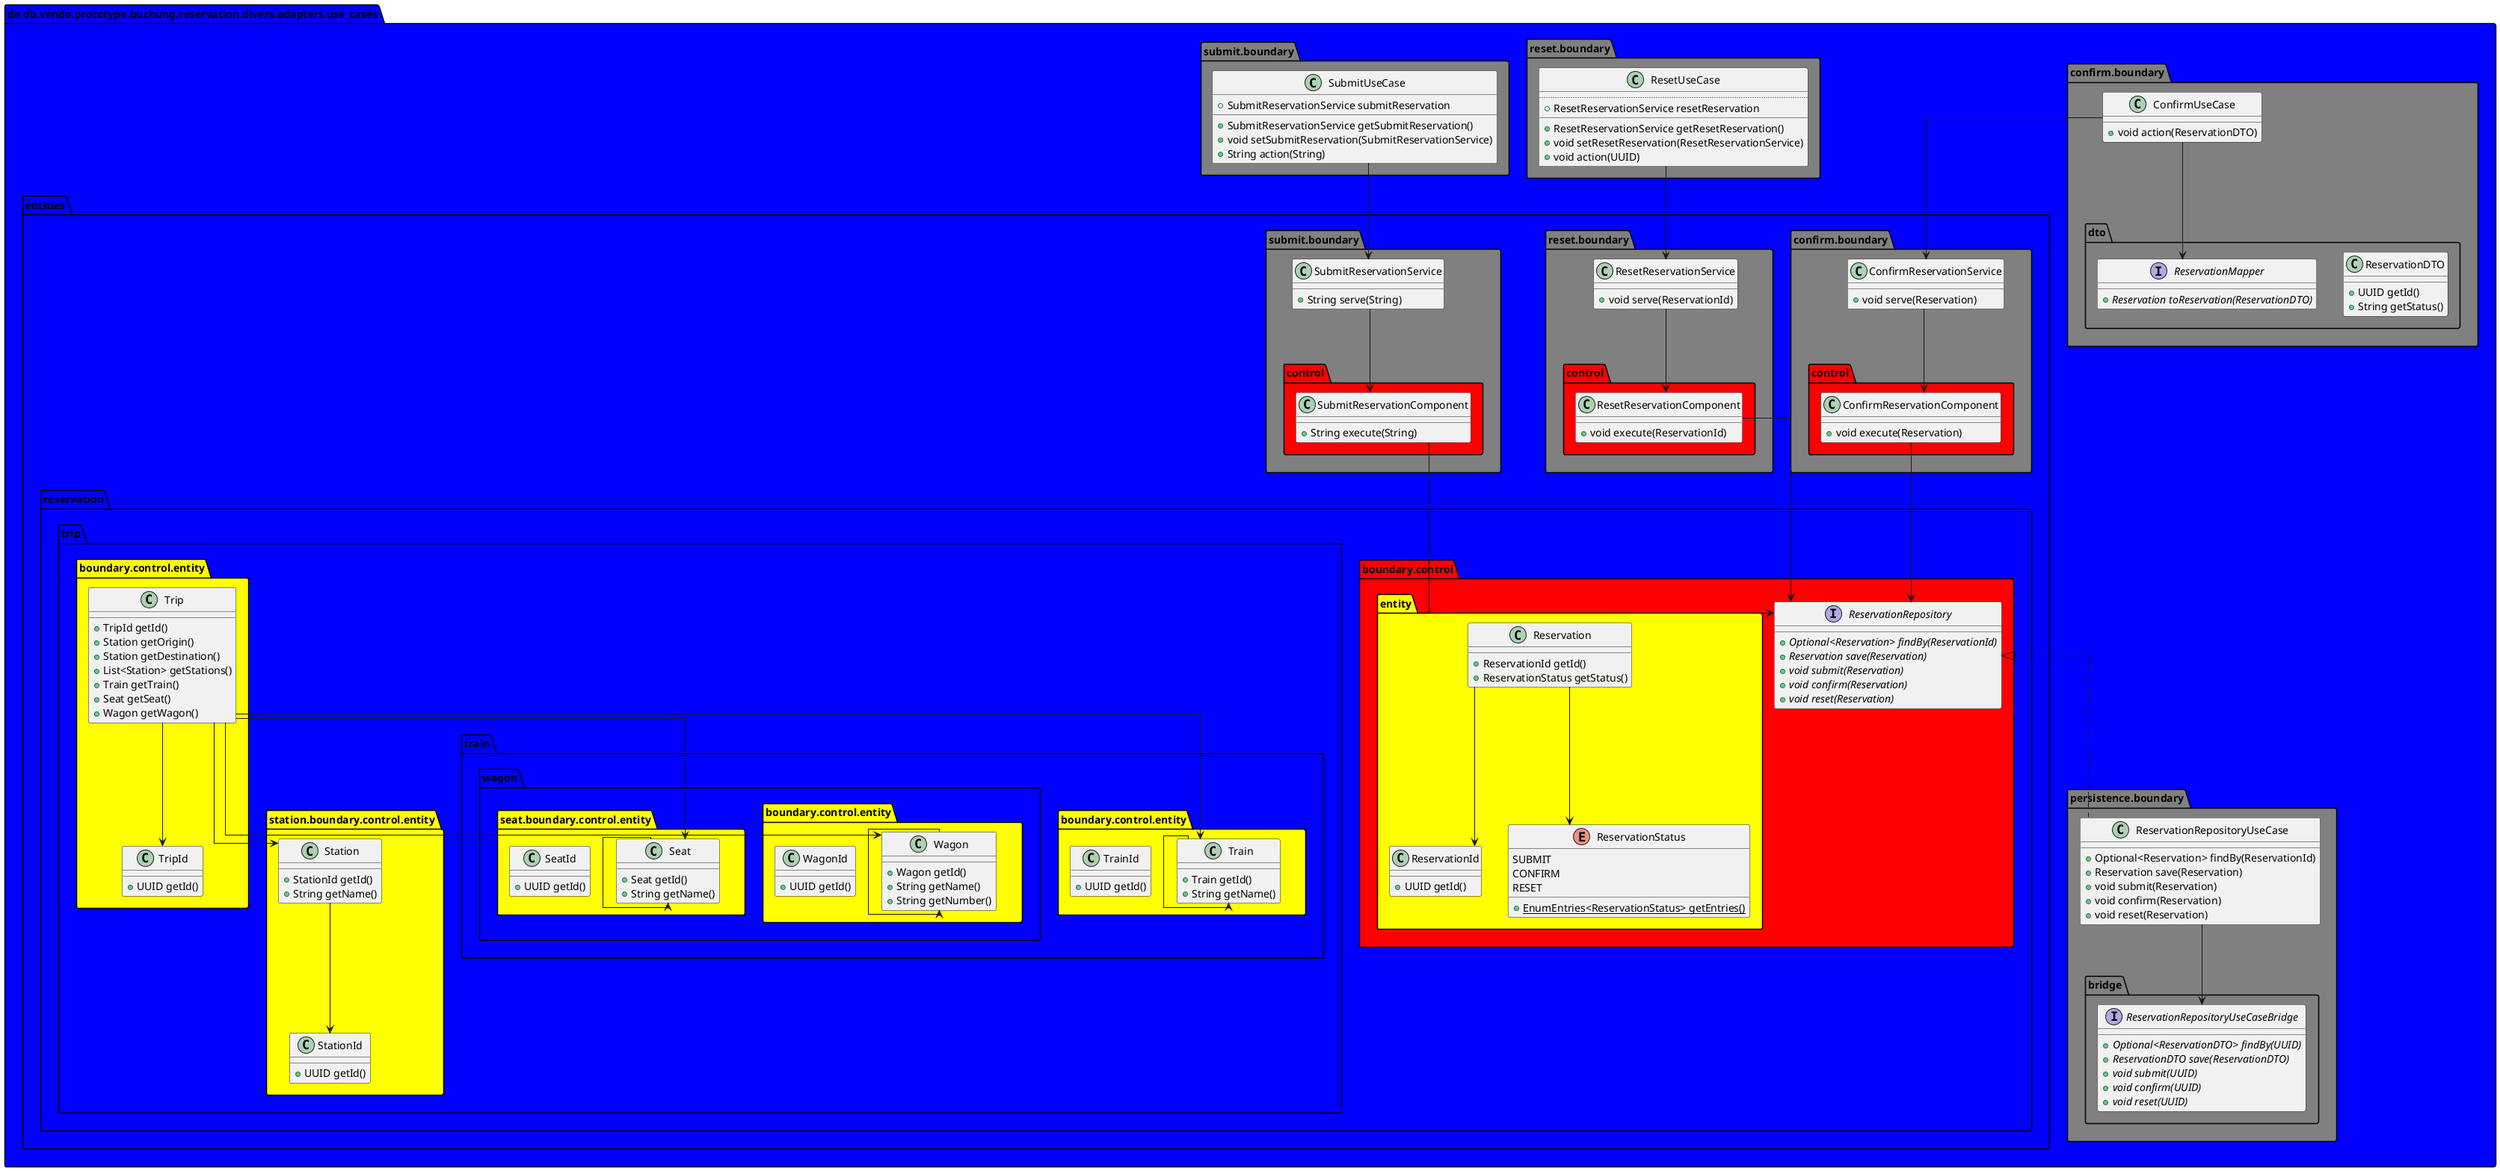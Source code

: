 @startuml
!pragma useIntermediatePackages false
skinparam linetype ortho
show stereotype
package divers as de.db.vendo.prototype.buchung.reservation.divers #blue {}
package adapters as de.db.vendo.prototype.buchung.reservation.divers.adapters #blue {}
package use_cases as de.db.vendo.prototype.buchung.reservation.divers.adapters.use_cases #blue {}
package confirm as de.db.vendo.prototype.buchung.reservation.divers.adapters.use_cases.confirm #blue {}
package boundary as de.db.vendo.prototype.buchung.reservation.divers.adapters.use_cases.confirm.boundary #gray {}
package dto as de.db.vendo.prototype.buchung.reservation.divers.adapters.use_cases.confirm.boundary.dto #gray {}
package entities as de.db.vendo.prototype.buchung.reservation.divers.adapters.use_cases.entities #blue {}
package confirm as de.db.vendo.prototype.buchung.reservation.divers.adapters.use_cases.entities.confirm #blue {}
package boundary as de.db.vendo.prototype.buchung.reservation.divers.adapters.use_cases.entities.confirm.boundary #gray {}
package control as de.db.vendo.prototype.buchung.reservation.divers.adapters.use_cases.entities.confirm.boundary.control #red {}
package reservation as de.db.vendo.prototype.buchung.reservation.divers.adapters.use_cases.entities.reservation #blue {}
package boundary as de.db.vendo.prototype.buchung.reservation.divers.adapters.use_cases.entities.reservation.boundary #gray {}
package control as de.db.vendo.prototype.buchung.reservation.divers.adapters.use_cases.entities.reservation.boundary.control #red {}
package entity as de.db.vendo.prototype.buchung.reservation.divers.adapters.use_cases.entities.reservation.boundary.control.entity #yellow {}
package trip as de.db.vendo.prototype.buchung.reservation.divers.adapters.use_cases.entities.reservation.trip #blue {}
package boundary as de.db.vendo.prototype.buchung.reservation.divers.adapters.use_cases.entities.reservation.trip.boundary #gray {}
package control as de.db.vendo.prototype.buchung.reservation.divers.adapters.use_cases.entities.reservation.trip.boundary.control #red {}
package entity as de.db.vendo.prototype.buchung.reservation.divers.adapters.use_cases.entities.reservation.trip.boundary.control.entity #yellow {}
package station as de.db.vendo.prototype.buchung.reservation.divers.adapters.use_cases.entities.reservation.trip.station #blue {}
package boundary as de.db.vendo.prototype.buchung.reservation.divers.adapters.use_cases.entities.reservation.trip.station.boundary #gray {}
package control as de.db.vendo.prototype.buchung.reservation.divers.adapters.use_cases.entities.reservation.trip.station.boundary.control #red {}
package entity as de.db.vendo.prototype.buchung.reservation.divers.adapters.use_cases.entities.reservation.trip.station.boundary.control.entity #yellow {}
package train as de.db.vendo.prototype.buchung.reservation.divers.adapters.use_cases.entities.reservation.trip.train #blue {}
package boundary as de.db.vendo.prototype.buchung.reservation.divers.adapters.use_cases.entities.reservation.trip.train.boundary #gray {}
package control as de.db.vendo.prototype.buchung.reservation.divers.adapters.use_cases.entities.reservation.trip.train.boundary.control #red {}
package entity as de.db.vendo.prototype.buchung.reservation.divers.adapters.use_cases.entities.reservation.trip.train.boundary.control.entity #yellow {}
package wagon as de.db.vendo.prototype.buchung.reservation.divers.adapters.use_cases.entities.reservation.trip.train.wagon #blue {}
package boundary as de.db.vendo.prototype.buchung.reservation.divers.adapters.use_cases.entities.reservation.trip.train.wagon.boundary #gray {}
package control as de.db.vendo.prototype.buchung.reservation.divers.adapters.use_cases.entities.reservation.trip.train.wagon.boundary.control #red {}
package entity as de.db.vendo.prototype.buchung.reservation.divers.adapters.use_cases.entities.reservation.trip.train.wagon.boundary.control.entity #yellow {}
package seat as de.db.vendo.prototype.buchung.reservation.divers.adapters.use_cases.entities.reservation.trip.train.wagon.seat #blue {}
package boundary as de.db.vendo.prototype.buchung.reservation.divers.adapters.use_cases.entities.reservation.trip.train.wagon.seat.boundary #gray {}
package control as de.db.vendo.prototype.buchung.reservation.divers.adapters.use_cases.entities.reservation.trip.train.wagon.seat.boundary.control #red {}
package entity as de.db.vendo.prototype.buchung.reservation.divers.adapters.use_cases.entities.reservation.trip.train.wagon.seat.boundary.control.entity #yellow {}
package reset as de.db.vendo.prototype.buchung.reservation.divers.adapters.use_cases.entities.reset #blue {}
package boundary as de.db.vendo.prototype.buchung.reservation.divers.adapters.use_cases.entities.reset.boundary #gray {}
package control as de.db.vendo.prototype.buchung.reservation.divers.adapters.use_cases.entities.reset.boundary.control #red {}
package submit as de.db.vendo.prototype.buchung.reservation.divers.adapters.use_cases.entities.submit #blue {}
package boundary as de.db.vendo.prototype.buchung.reservation.divers.adapters.use_cases.entities.submit.boundary #gray {}
package control as de.db.vendo.prototype.buchung.reservation.divers.adapters.use_cases.entities.submit.boundary.control #red {}
package persistence as de.db.vendo.prototype.buchung.reservation.divers.adapters.use_cases.persistence #blue {}
package boundary as de.db.vendo.prototype.buchung.reservation.divers.adapters.use_cases.persistence.boundary #gray {}
package bridge as de.db.vendo.prototype.buchung.reservation.divers.adapters.use_cases.persistence.boundary.bridge #gray {}
package reset as de.db.vendo.prototype.buchung.reservation.divers.adapters.use_cases.reset #blue {}
package boundary as de.db.vendo.prototype.buchung.reservation.divers.adapters.use_cases.reset.boundary #gray {}
package submit as de.db.vendo.prototype.buchung.reservation.divers.adapters.use_cases.submit #blue {}
package boundary as de.db.vendo.prototype.buchung.reservation.divers.adapters.use_cases.submit.boundary #gray {}

class "ConfirmUseCase" as de.db.vendo.prototype.buchung.reservation.divers.adapters.use_cases.confirm.boundary.ConfirmUseCase {
  +void action(ReservationDTO)
}
class "ReservationDTO" as de.db.vendo.prototype.buchung.reservation.divers.adapters.use_cases.confirm.boundary.dto.ReservationDTO {
  +UUID getId()
  +String getStatus()
}
interface "ReservationMapper" as de.db.vendo.prototype.buchung.reservation.divers.adapters.use_cases.confirm.boundary.dto.ReservationMapper {
  + {abstract}Reservation toReservation(ReservationDTO)
}
class "ConfirmReservationService" as de.db.vendo.prototype.buchung.reservation.divers.adapters.use_cases.entities.confirm.boundary.ConfirmReservationService {
  +void serve(Reservation)
}
class "ConfirmReservationComponent" as de.db.vendo.prototype.buchung.reservation.divers.adapters.use_cases.entities.confirm.boundary.control.ConfirmReservationComponent {
  +void execute(Reservation)
}
interface "ReservationRepository" as de.db.vendo.prototype.buchung.reservation.divers.adapters.use_cases.entities.reservation.boundary.control.ReservationRepository {
  + {abstract}Optional<Reservation> findBy(ReservationId)
  + {abstract}Reservation save(Reservation)
  + {abstract}void submit(Reservation)
  + {abstract}void confirm(Reservation)
  + {abstract}void reset(Reservation)
}
class "Reservation" as de.db.vendo.prototype.buchung.reservation.divers.adapters.use_cases.entities.reservation.boundary.control.entity.Reservation {
  +ReservationId getId()
  +ReservationStatus getStatus()
}
class "ReservationId" as de.db.vendo.prototype.buchung.reservation.divers.adapters.use_cases.entities.reservation.boundary.control.entity.ReservationId {
  +UUID getId()
}
enum "ReservationStatus" as de.db.vendo.prototype.buchung.reservation.divers.adapters.use_cases.entities.reservation.boundary.control.entity.ReservationStatus {
  SUBMIT
  CONFIRM
  RESET
  __
  + {static}EnumEntries<ReservationStatus> getEntries()
}
class "Trip" as de.db.vendo.prototype.buchung.reservation.divers.adapters.use_cases.entities.reservation.trip.boundary.control.entity.Trip {
  +TripId getId()
  +Station getOrigin()
  +Station getDestination()
  +List<Station> getStations()
  +Train getTrain()
  +Seat getSeat()
  +Wagon getWagon()
}
class "TripId" as de.db.vendo.prototype.buchung.reservation.divers.adapters.use_cases.entities.reservation.trip.boundary.control.entity.TripId {
  +UUID getId()
}
class "Station" as de.db.vendo.prototype.buchung.reservation.divers.adapters.use_cases.entities.reservation.trip.station.boundary.control.entity.Station {
  +StationId getId()
  +String getName()
}
class "StationId" as de.db.vendo.prototype.buchung.reservation.divers.adapters.use_cases.entities.reservation.trip.station.boundary.control.entity.StationId {
  +UUID getId()
}
class "Train" as de.db.vendo.prototype.buchung.reservation.divers.adapters.use_cases.entities.reservation.trip.train.boundary.control.entity.Train {
  +Train getId()
  +String getName()
}
class "TrainId" as de.db.vendo.prototype.buchung.reservation.divers.adapters.use_cases.entities.reservation.trip.train.boundary.control.entity.TrainId {
  +UUID getId()
}
class "Wagon" as de.db.vendo.prototype.buchung.reservation.divers.adapters.use_cases.entities.reservation.trip.train.wagon.boundary.control.entity.Wagon {
  +Wagon getId()
  +String getName()
  +String getNumber()
}
class "WagonId" as de.db.vendo.prototype.buchung.reservation.divers.adapters.use_cases.entities.reservation.trip.train.wagon.boundary.control.entity.WagonId {
  +UUID getId()
}
class "Seat" as de.db.vendo.prototype.buchung.reservation.divers.adapters.use_cases.entities.reservation.trip.train.wagon.seat.boundary.control.entity.Seat {
  +Seat getId()
  +String getName()
}
class "SeatId" as de.db.vendo.prototype.buchung.reservation.divers.adapters.use_cases.entities.reservation.trip.train.wagon.seat.boundary.control.entity.SeatId {
  +UUID getId()
}
class "ResetReservationService" as de.db.vendo.prototype.buchung.reservation.divers.adapters.use_cases.entities.reset.boundary.ResetReservationService {
  +void serve(ReservationId)
}
class "ResetReservationComponent" as de.db.vendo.prototype.buchung.reservation.divers.adapters.use_cases.entities.reset.boundary.control.ResetReservationComponent {
  +void execute(ReservationId)
}
class "SubmitReservationService" as de.db.vendo.prototype.buchung.reservation.divers.adapters.use_cases.entities.submit.boundary.SubmitReservationService {
  +String serve(String)
}
class "SubmitReservationComponent" as de.db.vendo.prototype.buchung.reservation.divers.adapters.use_cases.entities.submit.boundary.control.SubmitReservationComponent {
  +String execute(String)
}
class "ReservationRepositoryUseCase" as de.db.vendo.prototype.buchung.reservation.divers.adapters.use_cases.persistence.boundary.ReservationRepositoryUseCase {
  +Optional<Reservation> findBy(ReservationId)
  +Reservation save(Reservation)
  +void submit(Reservation)
  +void confirm(Reservation)
  +void reset(Reservation)
}
interface "ReservationRepositoryUseCaseBridge" as de.db.vendo.prototype.buchung.reservation.divers.adapters.use_cases.persistence.boundary.bridge.ReservationRepositoryUseCaseBridge {
  + {abstract}Optional<ReservationDTO> findBy(UUID)
  + {abstract}ReservationDTO save(ReservationDTO)
  + {abstract}void submit(UUID)
  + {abstract}void confirm(UUID)
  + {abstract}void reset(UUID)
}
class "ResetUseCase" as de.db.vendo.prototype.buchung.reservation.divers.adapters.use_cases.reset.boundary.ResetUseCase {
  ..
  +ResetReservationService resetReservation
  __
  +ResetReservationService getResetReservation()
  +void setResetReservation(ResetReservationService)
  +void action(UUID)
}
class "SubmitUseCase" as de.db.vendo.prototype.buchung.reservation.divers.adapters.use_cases.submit.boundary.SubmitUseCase {
  +SubmitReservationService submitReservation
  __
  +SubmitReservationService getSubmitReservation()
  +void setSubmitReservation(SubmitReservationService)
  +String action(String)
}
de.db.vendo.prototype.buchung.reservation.divers.adapters.use_cases.confirm.boundary.ConfirmUseCase --> de.db.vendo.prototype.buchung.reservation.divers.adapters.use_cases.confirm.boundary.dto.ReservationMapper
de.db.vendo.prototype.buchung.reservation.divers.adapters.use_cases.confirm.boundary.ConfirmUseCase --> de.db.vendo.prototype.buchung.reservation.divers.adapters.use_cases.entities.confirm.boundary.ConfirmReservationService
de.db.vendo.prototype.buchung.reservation.divers.adapters.use_cases.entities.confirm.boundary.ConfirmReservationService --> de.db.vendo.prototype.buchung.reservation.divers.adapters.use_cases.entities.confirm.boundary.control.ConfirmReservationComponent
de.db.vendo.prototype.buchung.reservation.divers.adapters.use_cases.entities.confirm.boundary.control.ConfirmReservationComponent --> de.db.vendo.prototype.buchung.reservation.divers.adapters.use_cases.entities.reservation.boundary.control.ReservationRepository
de.db.vendo.prototype.buchung.reservation.divers.adapters.use_cases.entities.reservation.boundary.control.entity.Reservation --> de.db.vendo.prototype.buchung.reservation.divers.adapters.use_cases.entities.reservation.boundary.control.entity.ReservationId
de.db.vendo.prototype.buchung.reservation.divers.adapters.use_cases.entities.reservation.boundary.control.entity.Reservation --> de.db.vendo.prototype.buchung.reservation.divers.adapters.use_cases.entities.reservation.boundary.control.entity.ReservationStatus
de.db.vendo.prototype.buchung.reservation.divers.adapters.use_cases.entities.reservation.trip.boundary.control.entity.Trip --> de.db.vendo.prototype.buchung.reservation.divers.adapters.use_cases.entities.reservation.trip.boundary.control.entity.TripId
de.db.vendo.prototype.buchung.reservation.divers.adapters.use_cases.entities.reservation.trip.boundary.control.entity.Trip --> de.db.vendo.prototype.buchung.reservation.divers.adapters.use_cases.entities.reservation.trip.station.boundary.control.entity.Station
de.db.vendo.prototype.buchung.reservation.divers.adapters.use_cases.entities.reservation.trip.boundary.control.entity.Trip --> de.db.vendo.prototype.buchung.reservation.divers.adapters.use_cases.entities.reservation.trip.train.wagon.seat.boundary.control.entity.Seat
de.db.vendo.prototype.buchung.reservation.divers.adapters.use_cases.entities.reservation.trip.boundary.control.entity.Trip --> de.db.vendo.prototype.buchung.reservation.divers.adapters.use_cases.entities.reservation.trip.train.boundary.control.entity.Train
de.db.vendo.prototype.buchung.reservation.divers.adapters.use_cases.entities.reservation.trip.boundary.control.entity.Trip --> de.db.vendo.prototype.buchung.reservation.divers.adapters.use_cases.entities.reservation.trip.train.wagon.boundary.control.entity.Wagon
de.db.vendo.prototype.buchung.reservation.divers.adapters.use_cases.entities.reservation.trip.station.boundary.control.entity.Station --> de.db.vendo.prototype.buchung.reservation.divers.adapters.use_cases.entities.reservation.trip.station.boundary.control.entity.StationId
de.db.vendo.prototype.buchung.reservation.divers.adapters.use_cases.entities.reservation.trip.train.boundary.control.entity.Train --> de.db.vendo.prototype.buchung.reservation.divers.adapters.use_cases.entities.reservation.trip.train.boundary.control.entity.Train
de.db.vendo.prototype.buchung.reservation.divers.adapters.use_cases.entities.reservation.trip.train.wagon.boundary.control.entity.Wagon --> de.db.vendo.prototype.buchung.reservation.divers.adapters.use_cases.entities.reservation.trip.train.wagon.boundary.control.entity.Wagon
de.db.vendo.prototype.buchung.reservation.divers.adapters.use_cases.entities.reservation.trip.train.wagon.seat.boundary.control.entity.Seat --> de.db.vendo.prototype.buchung.reservation.divers.adapters.use_cases.entities.reservation.trip.train.wagon.seat.boundary.control.entity.Seat
de.db.vendo.prototype.buchung.reservation.divers.adapters.use_cases.entities.reset.boundary.ResetReservationService --> de.db.vendo.prototype.buchung.reservation.divers.adapters.use_cases.entities.reset.boundary.control.ResetReservationComponent
de.db.vendo.prototype.buchung.reservation.divers.adapters.use_cases.entities.reset.boundary.control.ResetReservationComponent --> de.db.vendo.prototype.buchung.reservation.divers.adapters.use_cases.entities.reservation.boundary.control.ReservationRepository
de.db.vendo.prototype.buchung.reservation.divers.adapters.use_cases.entities.submit.boundary.SubmitReservationService --> de.db.vendo.prototype.buchung.reservation.divers.adapters.use_cases.entities.submit.boundary.control.SubmitReservationComponent
de.db.vendo.prototype.buchung.reservation.divers.adapters.use_cases.entities.submit.boundary.control.SubmitReservationComponent --> de.db.vendo.prototype.buchung.reservation.divers.adapters.use_cases.entities.reservation.boundary.control.ReservationRepository
de.db.vendo.prototype.buchung.reservation.divers.adapters.use_cases.persistence.boundary.ReservationRepositoryUseCase .u.|> de.db.vendo.prototype.buchung.reservation.divers.adapters.use_cases.entities.reservation.boundary.control.ReservationRepository
de.db.vendo.prototype.buchung.reservation.divers.adapters.use_cases.persistence.boundary.ReservationRepositoryUseCase --> de.db.vendo.prototype.buchung.reservation.divers.adapters.use_cases.persistence.boundary.bridge.ReservationRepositoryUseCaseBridge
de.db.vendo.prototype.buchung.reservation.divers.adapters.use_cases.reset.boundary.ResetUseCase --> de.db.vendo.prototype.buchung.reservation.divers.adapters.use_cases.entities.reset.boundary.ResetReservationService
de.db.vendo.prototype.buchung.reservation.divers.adapters.use_cases.submit.boundary.SubmitUseCase --> de.db.vendo.prototype.buchung.reservation.divers.adapters.use_cases.entities.submit.boundary.SubmitReservationService
@enduml
